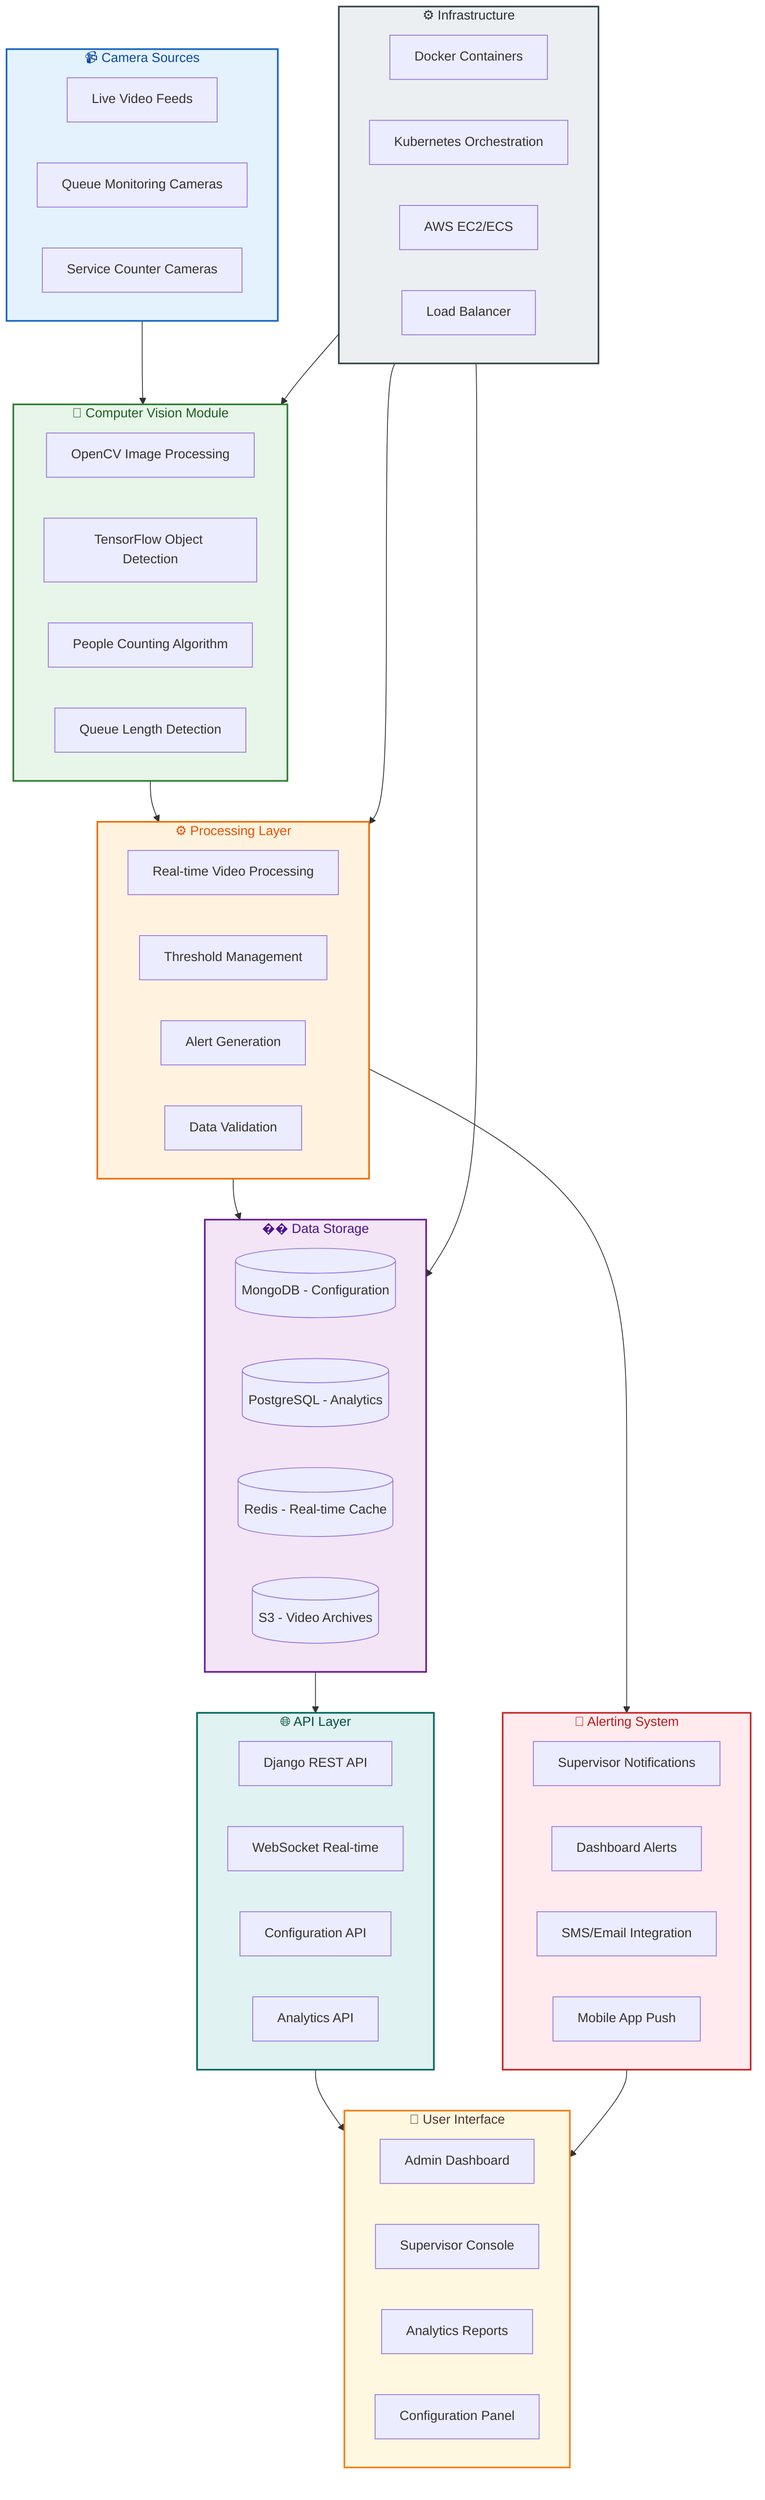 ---
config:
  layout: dagre
---
flowchart TD
    subgraph CAM["📹 Camera Sources"]
        A["Live Video Feeds"]
        B["Queue Monitoring Cameras"]
        C["Service Counter Cameras"]
    end
    
    subgraph CV["🤖 Computer Vision Module"]
        D["OpenCV Image Processing"]
        E["TensorFlow Object Detection"]
        F["People Counting Algorithm"]
        G["Queue Length Detection"]
    end
    
    subgraph PROC["⚙️ Processing Layer"]
        H["Real-time Video Processing"]
        I["Threshold Management"]
        J["Alert Generation"]
        K["Data Validation"]
    end
    
    subgraph STORAGE["�� Data Storage"]
        L[("MongoDB - Configuration")]
        M[("PostgreSQL - Analytics")]
        N[("Redis - Real-time Cache")]
        O[("S3 - Video Archives")]
    end
    
    subgraph ALERT["🚨 Alerting System"]
        P["Supervisor Notifications"]
        Q["Dashboard Alerts"]
        R["SMS/Email Integration"]
        S["Mobile App Push"]
    end
    
    subgraph API["🌐 API Layer"]
        T["Django REST API"]
        U["WebSocket Real-time"]
        V["Configuration API"]
        W["Analytics API"]
    end
    
    subgraph UI["🎨 User Interface"]
        X["Admin Dashboard"]
        Y["Supervisor Console"]
        Z["Analytics Reports"]
        AA["Configuration Panel"]
    end
    
    subgraph INFRA["⚙️ Infrastructure"]
        BB["Docker Containers"]
        CC["Kubernetes Orchestration"]
        DD["AWS EC2/ECS"]
        EE["Load Balancer"]
    end
    
    CAM --> CV
    CV --> PROC
    PROC --> STORAGE
    PROC --> ALERT
    STORAGE --> API
    API --> UI
    ALERT --> UI
    INFRA --> CV
    INFRA --> PROC
    INFRA --> STORAGE
    
    classDef camera fill:#E3F2FD,stroke:#1565C0,stroke-width:2px,color:#0D47A1
    classDef vision fill:#E8F5E9,stroke:#2E7D32,stroke-width:2px,color:#1B5E20
    classDef processing fill:#FFF3E0,stroke:#EF6C00,stroke-width:2px,color:#E65100
    classDef storage fill:#F3E5F5,stroke:#6A1B9A,stroke-width:2px,color:#4A148C
    classDef alerting fill:#FFEBEE,stroke:#C62828,stroke-width:2px,color:#B71C1C
    classDef api fill:#E0F2F1,stroke:#00695C,stroke-width:2px,color:#004D40
    classDef ui fill:#FFF8E1,stroke:#F57F17,stroke-width:2px,color:#4E342E
    classDef infra fill:#ECEFF1,stroke:#37474F,stroke-width:2px,color:#263238
    
    class CAM camera
    class CV vision
    class PROC processing
    class STORAGE storage
    class ALERT alerting
    class API api
    class UI ui
    class INFRA infra